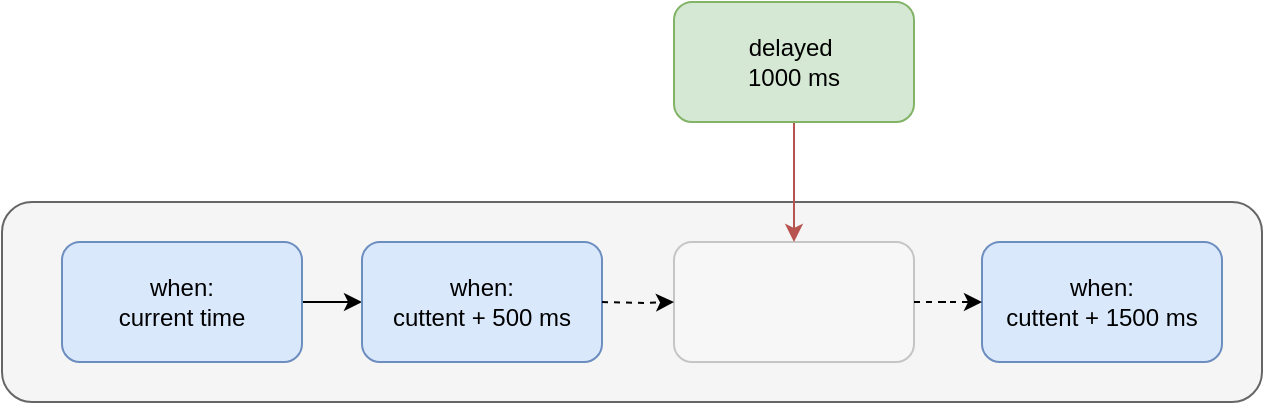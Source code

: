 <mxfile version="15.1.4" type="github">
  <diagram id="cDPh0-9Ec-bW2iWhmRZM" name="Page-1">
    <mxGraphModel dx="1328" dy="802" grid="1" gridSize="10" guides="1" tooltips="1" connect="1" arrows="1" fold="1" page="1" pageScale="1" pageWidth="827" pageHeight="1169" math="0" shadow="0">
      <root>
        <mxCell id="0" />
        <mxCell id="1" parent="0" />
        <mxCell id="ivwRy5lz7lQ9c-eDE7po-1" value="" style="rounded=1;whiteSpace=wrap;html=1;fillColor=#f5f5f5;strokeColor=#666666;fontColor=#333333;" vertex="1" parent="1">
          <mxGeometry x="80" y="240" width="630" height="100" as="geometry" />
        </mxCell>
        <mxCell id="ivwRy5lz7lQ9c-eDE7po-2" value="" style="edgeStyle=orthogonalEdgeStyle;rounded=0;orthogonalLoop=1;jettySize=auto;html=1;" edge="1" parent="1" source="ivwRy5lz7lQ9c-eDE7po-3" target="ivwRy5lz7lQ9c-eDE7po-4">
          <mxGeometry relative="1" as="geometry" />
        </mxCell>
        <mxCell id="ivwRy5lz7lQ9c-eDE7po-3" value="when: &lt;br&gt;current time" style="rounded=1;whiteSpace=wrap;html=1;fillColor=#dae8fc;strokeColor=#6c8ebf;" vertex="1" parent="1">
          <mxGeometry x="110" y="260" width="120" height="60" as="geometry" />
        </mxCell>
        <mxCell id="ivwRy5lz7lQ9c-eDE7po-4" value="when:&lt;br&gt;cuttent + 500 ms" style="rounded=1;whiteSpace=wrap;html=1;fillColor=#dae8fc;strokeColor=#6c8ebf;" vertex="1" parent="1">
          <mxGeometry x="260" y="260" width="120" height="60" as="geometry" />
        </mxCell>
        <mxCell id="ivwRy5lz7lQ9c-eDE7po-5" value="" style="edgeStyle=orthogonalEdgeStyle;rounded=0;orthogonalLoop=1;jettySize=auto;html=1;dashed=1;" edge="1" parent="1" target="ivwRy5lz7lQ9c-eDE7po-8">
          <mxGeometry relative="1" as="geometry">
            <mxPoint x="380" y="290" as="sourcePoint" />
          </mxGeometry>
        </mxCell>
        <mxCell id="ivwRy5lz7lQ9c-eDE7po-6" value="&lt;span&gt;when:&lt;/span&gt;&lt;br&gt;&lt;span&gt;cuttent + 1500 ms&lt;/span&gt;" style="rounded=1;whiteSpace=wrap;html=1;fillColor=#dae8fc;strokeColor=#6c8ebf;" vertex="1" parent="1">
          <mxGeometry x="570" y="260" width="120" height="60" as="geometry" />
        </mxCell>
        <mxCell id="ivwRy5lz7lQ9c-eDE7po-7" value="" style="edgeStyle=orthogonalEdgeStyle;rounded=0;orthogonalLoop=1;jettySize=auto;html=1;dashed=1;" edge="1" parent="1" source="ivwRy5lz7lQ9c-eDE7po-8" target="ivwRy5lz7lQ9c-eDE7po-6">
          <mxGeometry relative="1" as="geometry" />
        </mxCell>
        <mxCell id="ivwRy5lz7lQ9c-eDE7po-8" value="" style="rounded=1;whiteSpace=wrap;html=1;opacity=20;" vertex="1" parent="1">
          <mxGeometry x="416" y="260" width="120" height="60" as="geometry" />
        </mxCell>
        <mxCell id="ivwRy5lz7lQ9c-eDE7po-9" value="" style="edgeStyle=orthogonalEdgeStyle;rounded=0;orthogonalLoop=1;jettySize=auto;html=1;fillColor=#f8cecc;strokeColor=#b85450;" edge="1" parent="1" source="ivwRy5lz7lQ9c-eDE7po-10" target="ivwRy5lz7lQ9c-eDE7po-8">
          <mxGeometry relative="1" as="geometry" />
        </mxCell>
        <mxCell id="ivwRy5lz7lQ9c-eDE7po-10" value="delayed&amp;nbsp;&lt;br&gt;1000 ms" style="rounded=1;whiteSpace=wrap;html=1;fillColor=#d5e8d4;strokeColor=#82b366;" vertex="1" parent="1">
          <mxGeometry x="416" y="140" width="120" height="60" as="geometry" />
        </mxCell>
      </root>
    </mxGraphModel>
  </diagram>
</mxfile>
